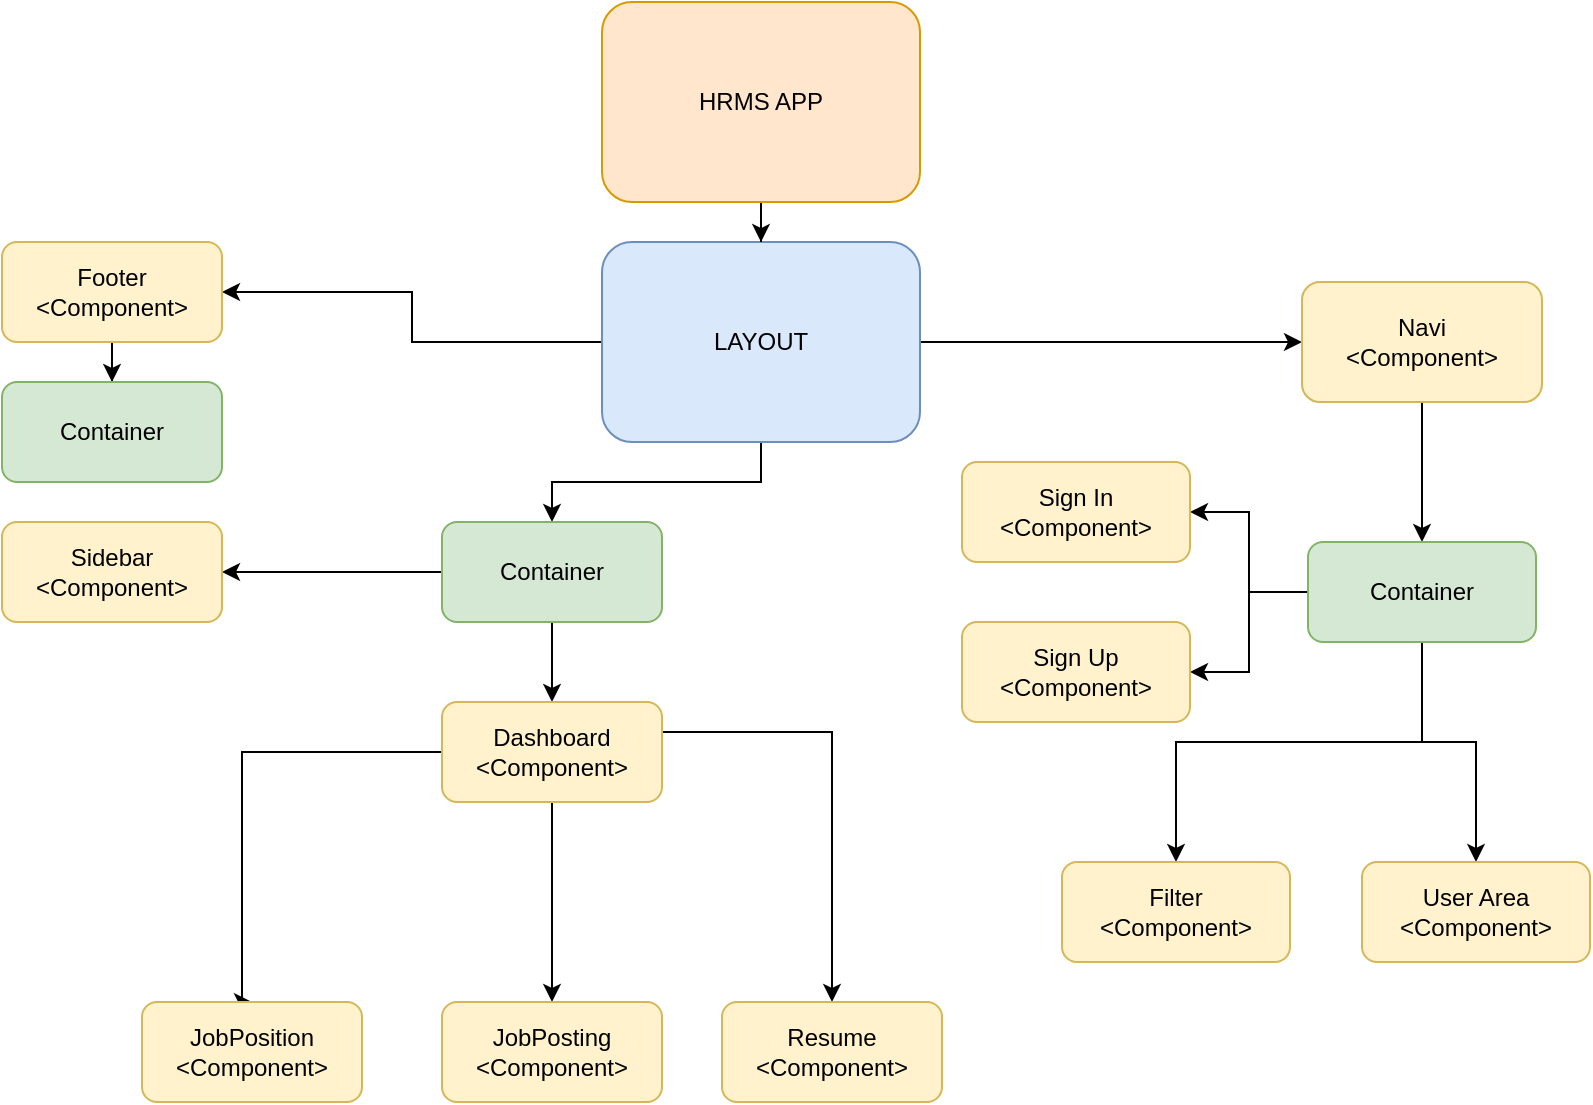 <mxfile version="14.7.6" type="device"><diagram id="Ltcie7BgKDMxPN5_6-Yr" name="Page-1"><mxGraphModel dx="1185" dy="1831" grid="1" gridSize="10" guides="1" tooltips="1" connect="1" arrows="1" fold="1" page="1" pageScale="1" pageWidth="827" pageHeight="1169" math="0" shadow="0"><root><mxCell id="0"/><mxCell id="1" parent="0"/><mxCell id="6d3xgGBWHwlHgt9Qf06u-25" style="edgeStyle=orthogonalEdgeStyle;rounded=0;orthogonalLoop=1;jettySize=auto;html=1;entryX=0;entryY=0.5;entryDx=0;entryDy=0;" edge="1" parent="1" source="6d3xgGBWHwlHgt9Qf06u-1" target="6d3xgGBWHwlHgt9Qf06u-21"><mxGeometry relative="1" as="geometry"><mxPoint x="669.52" y="-939.98" as="targetPoint"/><Array as="points"><mxPoint x="670" y="-980"/></Array></mxGeometry></mxCell><mxCell id="6d3xgGBWHwlHgt9Qf06u-42" style="edgeStyle=orthogonalEdgeStyle;rounded=0;orthogonalLoop=1;jettySize=auto;html=1;entryX=0.5;entryY=0;entryDx=0;entryDy=0;" edge="1" parent="1" source="6d3xgGBWHwlHgt9Qf06u-1" target="6d3xgGBWHwlHgt9Qf06u-41"><mxGeometry relative="1" as="geometry"/></mxCell><mxCell id="6d3xgGBWHwlHgt9Qf06u-74" style="edgeStyle=orthogonalEdgeStyle;rounded=0;orthogonalLoop=1;jettySize=auto;html=1;entryX=1;entryY=0.5;entryDx=0;entryDy=0;" edge="1" parent="1" source="6d3xgGBWHwlHgt9Qf06u-1" target="6d3xgGBWHwlHgt9Qf06u-73"><mxGeometry relative="1" as="geometry"/></mxCell><mxCell id="6d3xgGBWHwlHgt9Qf06u-1" value="LAYOUT" style="rounded=1;whiteSpace=wrap;html=1;fillColor=#dae8fc;strokeColor=#6c8ebf;" vertex="1" parent="1"><mxGeometry x="320" y="-1030" width="159" height="100" as="geometry"/></mxCell><mxCell id="6d3xgGBWHwlHgt9Qf06u-36" style="edgeStyle=orthogonalEdgeStyle;rounded=0;orthogonalLoop=1;jettySize=auto;html=1;entryX=0.5;entryY=0;entryDx=0;entryDy=0;" edge="1" parent="1" source="6d3xgGBWHwlHgt9Qf06u-21" target="6d3xgGBWHwlHgt9Qf06u-31"><mxGeometry relative="1" as="geometry"/></mxCell><mxCell id="6d3xgGBWHwlHgt9Qf06u-21" value="Navi&lt;br&gt;&amp;lt;Component&amp;gt;" style="rounded=1;whiteSpace=wrap;html=1;fillColor=#fff2cc;strokeColor=#d6b656;" vertex="1" parent="1"><mxGeometry x="670" y="-1010" width="120" height="60" as="geometry"/></mxCell><mxCell id="6d3xgGBWHwlHgt9Qf06u-28" style="edgeStyle=orthogonalEdgeStyle;rounded=0;orthogonalLoop=1;jettySize=auto;html=1;exitX=0.5;exitY=1;exitDx=0;exitDy=0;" edge="1" parent="1"><mxGeometry relative="1" as="geometry"><mxPoint x="679" y="-790" as="sourcePoint"/><mxPoint x="679" y="-790" as="targetPoint"/></mxGeometry></mxCell><mxCell id="6d3xgGBWHwlHgt9Qf06u-39" style="edgeStyle=orthogonalEdgeStyle;rounded=0;orthogonalLoop=1;jettySize=auto;html=1;" edge="1" parent="1" source="6d3xgGBWHwlHgt9Qf06u-31" target="6d3xgGBWHwlHgt9Qf06u-38"><mxGeometry relative="1" as="geometry"><Array as="points"><mxPoint x="730" y="-780"/><mxPoint x="757" y="-780"/></Array></mxGeometry></mxCell><mxCell id="6d3xgGBWHwlHgt9Qf06u-40" style="edgeStyle=orthogonalEdgeStyle;rounded=0;orthogonalLoop=1;jettySize=auto;html=1;entryX=0.5;entryY=0;entryDx=0;entryDy=0;" edge="1" parent="1" source="6d3xgGBWHwlHgt9Qf06u-31" target="6d3xgGBWHwlHgt9Qf06u-37"><mxGeometry relative="1" as="geometry"><Array as="points"><mxPoint x="730" y="-780"/><mxPoint x="607" y="-780"/></Array></mxGeometry></mxCell><mxCell id="6d3xgGBWHwlHgt9Qf06u-64" style="edgeStyle=orthogonalEdgeStyle;rounded=0;orthogonalLoop=1;jettySize=auto;html=1;" edge="1" parent="1" source="6d3xgGBWHwlHgt9Qf06u-31" target="6d3xgGBWHwlHgt9Qf06u-62"><mxGeometry relative="1" as="geometry"/></mxCell><mxCell id="6d3xgGBWHwlHgt9Qf06u-65" style="edgeStyle=orthogonalEdgeStyle;rounded=0;orthogonalLoop=1;jettySize=auto;html=1;entryX=1;entryY=0.5;entryDx=0;entryDy=0;" edge="1" parent="1" source="6d3xgGBWHwlHgt9Qf06u-31" target="6d3xgGBWHwlHgt9Qf06u-63"><mxGeometry relative="1" as="geometry"/></mxCell><mxCell id="6d3xgGBWHwlHgt9Qf06u-31" value="Container" style="rounded=1;whiteSpace=wrap;html=1;fillColor=#d5e8d4;strokeColor=#82b366;" vertex="1" parent="1"><mxGeometry x="673" y="-880" width="114" height="50" as="geometry"/></mxCell><mxCell id="6d3xgGBWHwlHgt9Qf06u-33" style="edgeStyle=orthogonalEdgeStyle;rounded=0;orthogonalLoop=1;jettySize=auto;html=1;" edge="1" parent="1" source="6d3xgGBWHwlHgt9Qf06u-32" target="6d3xgGBWHwlHgt9Qf06u-1"><mxGeometry relative="1" as="geometry"/></mxCell><mxCell id="6d3xgGBWHwlHgt9Qf06u-32" value="HRMS APP" style="rounded=1;whiteSpace=wrap;html=1;fillColor=#ffe6cc;strokeColor=#d79b00;" vertex="1" parent="1"><mxGeometry x="320" y="-1150" width="159" height="100" as="geometry"/></mxCell><mxCell id="6d3xgGBWHwlHgt9Qf06u-37" value="Filter&lt;br&gt;&amp;lt;Component&amp;gt;" style="rounded=1;whiteSpace=wrap;html=1;fillColor=#fff2cc;strokeColor=#d6b656;" vertex="1" parent="1"><mxGeometry x="550" y="-720" width="114" height="50" as="geometry"/></mxCell><mxCell id="6d3xgGBWHwlHgt9Qf06u-38" value="User Area&lt;br&gt;&amp;lt;Component&amp;gt;" style="rounded=1;whiteSpace=wrap;html=1;fillColor=#fff2cc;strokeColor=#d6b656;" vertex="1" parent="1"><mxGeometry x="700" y="-720" width="114" height="50" as="geometry"/></mxCell><mxCell id="6d3xgGBWHwlHgt9Qf06u-45" style="edgeStyle=orthogonalEdgeStyle;rounded=0;orthogonalLoop=1;jettySize=auto;html=1;entryX=0.5;entryY=0;entryDx=0;entryDy=0;" edge="1" parent="1" source="6d3xgGBWHwlHgt9Qf06u-41" target="6d3xgGBWHwlHgt9Qf06u-44"><mxGeometry relative="1" as="geometry"/></mxCell><mxCell id="6d3xgGBWHwlHgt9Qf06u-72" style="edgeStyle=orthogonalEdgeStyle;rounded=0;orthogonalLoop=1;jettySize=auto;html=1;entryX=1;entryY=0.5;entryDx=0;entryDy=0;" edge="1" parent="1" source="6d3xgGBWHwlHgt9Qf06u-41" target="6d3xgGBWHwlHgt9Qf06u-53"><mxGeometry relative="1" as="geometry"/></mxCell><mxCell id="6d3xgGBWHwlHgt9Qf06u-41" value="Container" style="rounded=1;whiteSpace=wrap;html=1;fillColor=#d5e8d4;strokeColor=#82b366;" vertex="1" parent="1"><mxGeometry x="240" y="-890" width="110" height="50" as="geometry"/></mxCell><mxCell id="6d3xgGBWHwlHgt9Qf06u-46" style="edgeStyle=orthogonalEdgeStyle;rounded=0;orthogonalLoop=1;jettySize=auto;html=1;" edge="1" parent="1" source="6d3xgGBWHwlHgt9Qf06u-44" target="6d3xgGBWHwlHgt9Qf06u-47"><mxGeometry relative="1" as="geometry"><mxPoint x="355" y="-670" as="targetPoint"/><Array as="points"/></mxGeometry></mxCell><mxCell id="6d3xgGBWHwlHgt9Qf06u-49" style="edgeStyle=orthogonalEdgeStyle;rounded=0;orthogonalLoop=1;jettySize=auto;html=1;" edge="1" parent="1" source="6d3xgGBWHwlHgt9Qf06u-44" target="6d3xgGBWHwlHgt9Qf06u-48"><mxGeometry relative="1" as="geometry"><Array as="points"><mxPoint x="435" y="-785"/></Array></mxGeometry></mxCell><mxCell id="6d3xgGBWHwlHgt9Qf06u-52" style="edgeStyle=orthogonalEdgeStyle;rounded=0;orthogonalLoop=1;jettySize=auto;html=1;entryX=0.5;entryY=0;entryDx=0;entryDy=0;" edge="1" parent="1" source="6d3xgGBWHwlHgt9Qf06u-44" target="6d3xgGBWHwlHgt9Qf06u-51"><mxGeometry relative="1" as="geometry"><Array as="points"><mxPoint x="140" y="-775"/><mxPoint x="140" y="-650"/></Array></mxGeometry></mxCell><mxCell id="6d3xgGBWHwlHgt9Qf06u-44" value="Dashboard&lt;br&gt;&amp;lt;Component&amp;gt;" style="rounded=1;whiteSpace=wrap;html=1;fillColor=#fff2cc;strokeColor=#d6b656;" vertex="1" parent="1"><mxGeometry x="240" y="-800" width="110" height="50" as="geometry"/></mxCell><mxCell id="6d3xgGBWHwlHgt9Qf06u-47" value="JobPosting&lt;br&gt;&amp;lt;Component&amp;gt;" style="rounded=1;whiteSpace=wrap;html=1;fillColor=#fff2cc;strokeColor=#d6b656;" vertex="1" parent="1"><mxGeometry x="240" y="-650" width="110" height="50" as="geometry"/></mxCell><mxCell id="6d3xgGBWHwlHgt9Qf06u-48" value="Resume&lt;br&gt;&amp;lt;Component&amp;gt;" style="rounded=1;whiteSpace=wrap;html=1;fillColor=#fff2cc;strokeColor=#d6b656;" vertex="1" parent="1"><mxGeometry x="380" y="-650" width="110" height="50" as="geometry"/></mxCell><mxCell id="6d3xgGBWHwlHgt9Qf06u-51" value="JobPosition&lt;br&gt;&amp;lt;Component&amp;gt;" style="rounded=1;whiteSpace=wrap;html=1;fillColor=#fff2cc;strokeColor=#d6b656;" vertex="1" parent="1"><mxGeometry x="90" y="-650" width="110" height="50" as="geometry"/></mxCell><mxCell id="6d3xgGBWHwlHgt9Qf06u-53" value="Sidebar&lt;br&gt;&amp;lt;Component&amp;gt;" style="rounded=1;whiteSpace=wrap;html=1;fillColor=#fff2cc;strokeColor=#d6b656;" vertex="1" parent="1"><mxGeometry x="20" y="-890" width="110" height="50" as="geometry"/></mxCell><mxCell id="6d3xgGBWHwlHgt9Qf06u-62" value="Sign In&lt;br&gt;&amp;lt;Component&amp;gt;" style="rounded=1;whiteSpace=wrap;html=1;fillColor=#fff2cc;strokeColor=#d6b656;" vertex="1" parent="1"><mxGeometry x="500" y="-920" width="114" height="50" as="geometry"/></mxCell><mxCell id="6d3xgGBWHwlHgt9Qf06u-63" value="Sign Up&lt;br&gt;&amp;lt;Component&amp;gt;" style="rounded=1;whiteSpace=wrap;html=1;fillColor=#fff2cc;strokeColor=#d6b656;" vertex="1" parent="1"><mxGeometry x="500" y="-840" width="114" height="50" as="geometry"/></mxCell><mxCell id="6d3xgGBWHwlHgt9Qf06u-76" style="edgeStyle=orthogonalEdgeStyle;rounded=0;orthogonalLoop=1;jettySize=auto;html=1;" edge="1" parent="1" source="6d3xgGBWHwlHgt9Qf06u-73" target="6d3xgGBWHwlHgt9Qf06u-75"><mxGeometry relative="1" as="geometry"><mxPoint x="75" y="-1040" as="targetPoint"/></mxGeometry></mxCell><mxCell id="6d3xgGBWHwlHgt9Qf06u-73" value="Footer&lt;br&gt;&amp;lt;Component&amp;gt;" style="rounded=1;whiteSpace=wrap;html=1;fillColor=#fff2cc;strokeColor=#d6b656;" vertex="1" parent="1"><mxGeometry x="20" y="-1030" width="110" height="50" as="geometry"/></mxCell><mxCell id="6d3xgGBWHwlHgt9Qf06u-75" value="Container" style="rounded=1;whiteSpace=wrap;html=1;fillColor=#d5e8d4;strokeColor=#82b366;" vertex="1" parent="1"><mxGeometry x="20" y="-960" width="110" height="50" as="geometry"/></mxCell></root></mxGraphModel></diagram></mxfile>